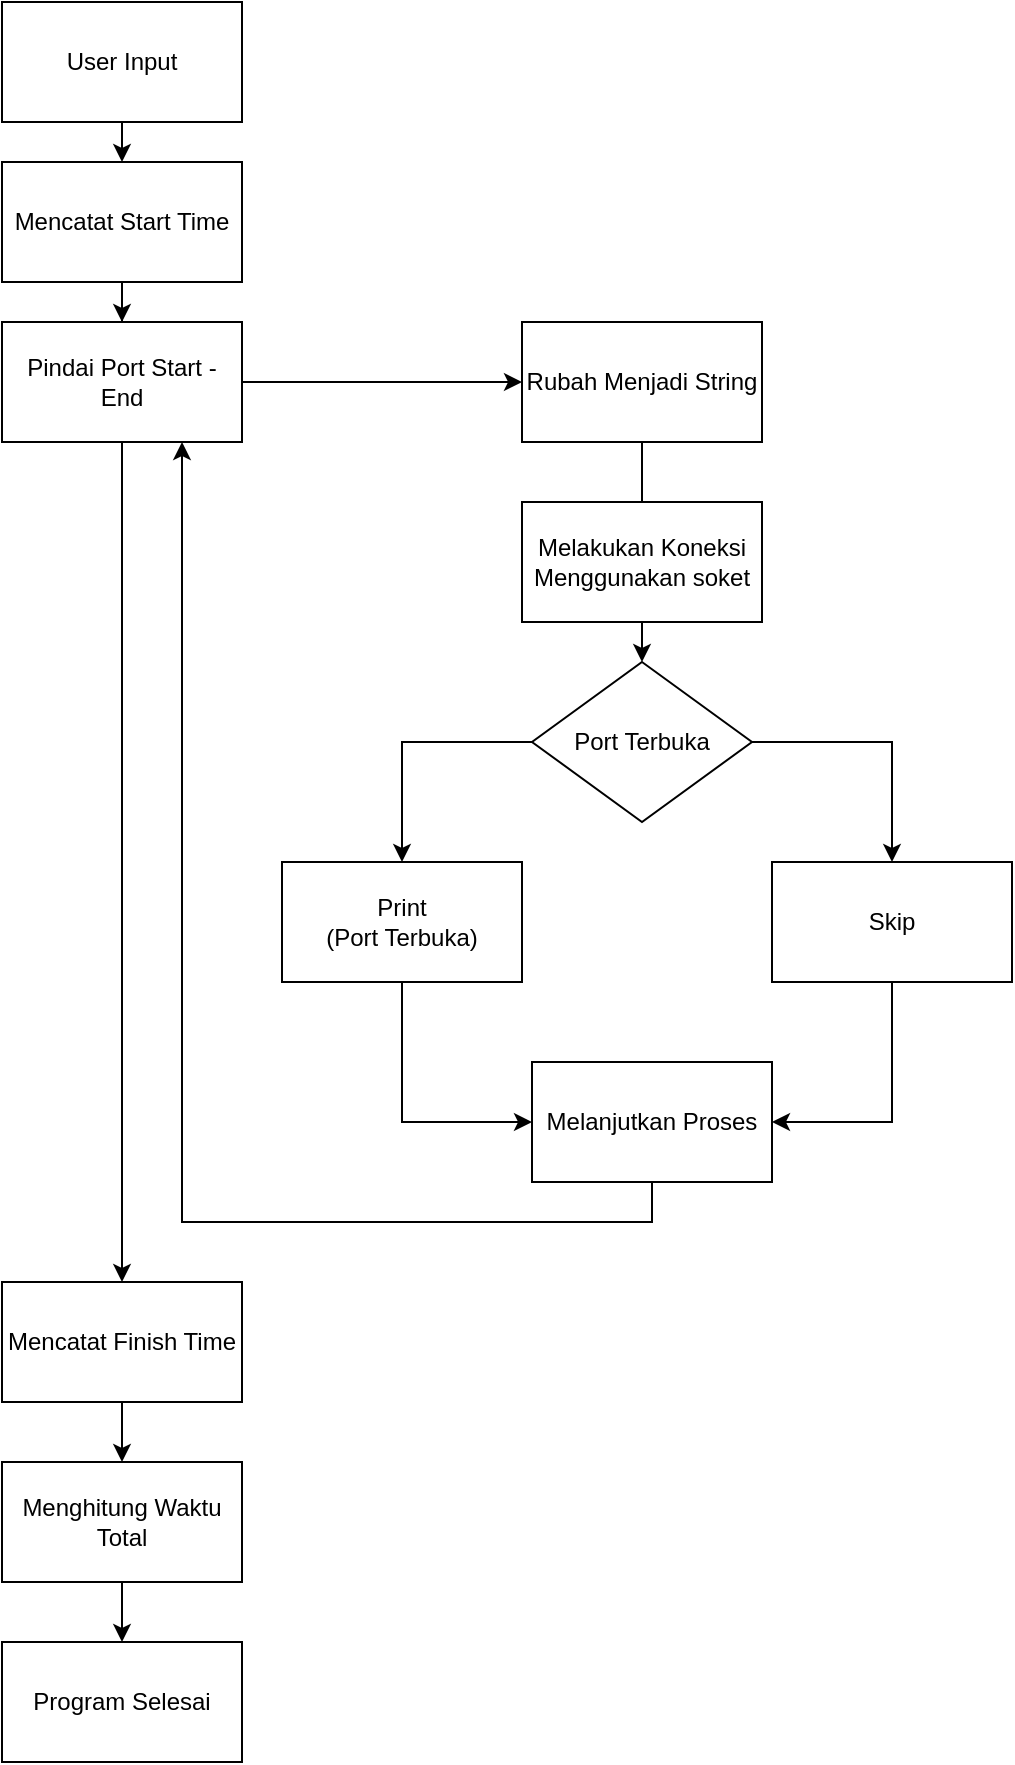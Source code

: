 <mxfile version="23.1.2" type="github">
  <diagram name="Halaman-1" id="__BLz5A6bXq1-FUiN866">
    <mxGraphModel dx="1812" dy="824" grid="1" gridSize="10" guides="1" tooltips="1" connect="1" arrows="1" fold="1" page="1" pageScale="1" pageWidth="827" pageHeight="1169" math="0" shadow="0">
      <root>
        <mxCell id="0" />
        <mxCell id="1" parent="0" />
        <mxCell id="9bDaLFR3BEHSSWNF5F39-1" style="edgeStyle=orthogonalEdgeStyle;rounded=0;orthogonalLoop=1;jettySize=auto;html=1;exitX=0.5;exitY=1;exitDx=0;exitDy=0;entryX=0.5;entryY=0;entryDx=0;entryDy=0;" edge="1" parent="1" source="9bDaLFR3BEHSSWNF5F39-2" target="9bDaLFR3BEHSSWNF5F39-4">
          <mxGeometry relative="1" as="geometry" />
        </mxCell>
        <mxCell id="9bDaLFR3BEHSSWNF5F39-2" value="User Input" style="rounded=0;whiteSpace=wrap;html=1;" vertex="1" parent="1">
          <mxGeometry x="161" y="145" width="120" height="60" as="geometry" />
        </mxCell>
        <mxCell id="9bDaLFR3BEHSSWNF5F39-3" style="edgeStyle=orthogonalEdgeStyle;rounded=0;orthogonalLoop=1;jettySize=auto;html=1;exitX=0.5;exitY=1;exitDx=0;exitDy=0;" edge="1" parent="1" source="9bDaLFR3BEHSSWNF5F39-4" target="9bDaLFR3BEHSSWNF5F39-7">
          <mxGeometry relative="1" as="geometry" />
        </mxCell>
        <mxCell id="9bDaLFR3BEHSSWNF5F39-4" value="Mencatat Start Time" style="rounded=0;whiteSpace=wrap;html=1;" vertex="1" parent="1">
          <mxGeometry x="161" y="225" width="120" height="60" as="geometry" />
        </mxCell>
        <mxCell id="9bDaLFR3BEHSSWNF5F39-5" style="edgeStyle=orthogonalEdgeStyle;rounded=0;orthogonalLoop=1;jettySize=auto;html=1;exitX=1;exitY=0.5;exitDx=0;exitDy=0;entryX=0;entryY=0.5;entryDx=0;entryDy=0;" edge="1" parent="1" source="9bDaLFR3BEHSSWNF5F39-7" target="9bDaLFR3BEHSSWNF5F39-9">
          <mxGeometry relative="1" as="geometry" />
        </mxCell>
        <mxCell id="9bDaLFR3BEHSSWNF5F39-6" style="edgeStyle=orthogonalEdgeStyle;rounded=0;orthogonalLoop=1;jettySize=auto;html=1;exitX=0.5;exitY=1;exitDx=0;exitDy=0;entryX=0.5;entryY=0;entryDx=0;entryDy=0;" edge="1" parent="1" source="9bDaLFR3BEHSSWNF5F39-7" target="9bDaLFR3BEHSSWNF5F39-21">
          <mxGeometry relative="1" as="geometry" />
        </mxCell>
        <mxCell id="9bDaLFR3BEHSSWNF5F39-7" value="Pindai Port Start - End" style="rounded=0;whiteSpace=wrap;html=1;" vertex="1" parent="1">
          <mxGeometry x="161" y="305" width="120" height="60" as="geometry" />
        </mxCell>
        <mxCell id="9bDaLFR3BEHSSWNF5F39-8" value="" style="edgeStyle=orthogonalEdgeStyle;rounded=0;orthogonalLoop=1;jettySize=auto;html=1;" edge="1" parent="1" source="9bDaLFR3BEHSSWNF5F39-9" target="9bDaLFR3BEHSSWNF5F39-13">
          <mxGeometry relative="1" as="geometry" />
        </mxCell>
        <mxCell id="9bDaLFR3BEHSSWNF5F39-9" value="Rubah Menjadi String" style="rounded=0;whiteSpace=wrap;html=1;" vertex="1" parent="1">
          <mxGeometry x="421" y="305" width="120" height="60" as="geometry" />
        </mxCell>
        <mxCell id="9bDaLFR3BEHSSWNF5F39-10" value="Melakukan Koneksi Menggunakan soket" style="rounded=0;whiteSpace=wrap;html=1;" vertex="1" parent="1">
          <mxGeometry x="421" y="395" width="120" height="60" as="geometry" />
        </mxCell>
        <mxCell id="9bDaLFR3BEHSSWNF5F39-11" style="edgeStyle=orthogonalEdgeStyle;rounded=0;orthogonalLoop=1;jettySize=auto;html=1;exitX=0;exitY=0.5;exitDx=0;exitDy=0;entryX=0.5;entryY=0;entryDx=0;entryDy=0;" edge="1" parent="1" source="9bDaLFR3BEHSSWNF5F39-13" target="9bDaLFR3BEHSSWNF5F39-15">
          <mxGeometry relative="1" as="geometry" />
        </mxCell>
        <mxCell id="9bDaLFR3BEHSSWNF5F39-12" style="edgeStyle=orthogonalEdgeStyle;rounded=0;orthogonalLoop=1;jettySize=auto;html=1;exitX=1;exitY=0.5;exitDx=0;exitDy=0;entryX=0.5;entryY=0;entryDx=0;entryDy=0;" edge="1" parent="1" source="9bDaLFR3BEHSSWNF5F39-13" target="9bDaLFR3BEHSSWNF5F39-17">
          <mxGeometry relative="1" as="geometry" />
        </mxCell>
        <mxCell id="9bDaLFR3BEHSSWNF5F39-13" value="Port Terbuka" style="rhombus;whiteSpace=wrap;html=1;" vertex="1" parent="1">
          <mxGeometry x="426" y="475" width="110" height="80" as="geometry" />
        </mxCell>
        <mxCell id="9bDaLFR3BEHSSWNF5F39-14" style="edgeStyle=orthogonalEdgeStyle;rounded=0;orthogonalLoop=1;jettySize=auto;html=1;exitX=0.5;exitY=1;exitDx=0;exitDy=0;entryX=0;entryY=0.5;entryDx=0;entryDy=0;" edge="1" parent="1" source="9bDaLFR3BEHSSWNF5F39-15" target="9bDaLFR3BEHSSWNF5F39-19">
          <mxGeometry relative="1" as="geometry" />
        </mxCell>
        <mxCell id="9bDaLFR3BEHSSWNF5F39-15" value="Print &lt;br&gt;(Port Terbuka)" style="rounded=0;whiteSpace=wrap;html=1;" vertex="1" parent="1">
          <mxGeometry x="301" y="575" width="120" height="60" as="geometry" />
        </mxCell>
        <mxCell id="9bDaLFR3BEHSSWNF5F39-16" style="edgeStyle=orthogonalEdgeStyle;rounded=0;orthogonalLoop=1;jettySize=auto;html=1;exitX=0.5;exitY=1;exitDx=0;exitDy=0;entryX=1;entryY=0.5;entryDx=0;entryDy=0;" edge="1" parent="1" source="9bDaLFR3BEHSSWNF5F39-17" target="9bDaLFR3BEHSSWNF5F39-19">
          <mxGeometry relative="1" as="geometry" />
        </mxCell>
        <mxCell id="9bDaLFR3BEHSSWNF5F39-17" value="Skip" style="rounded=0;whiteSpace=wrap;html=1;" vertex="1" parent="1">
          <mxGeometry x="546" y="575" width="120" height="60" as="geometry" />
        </mxCell>
        <mxCell id="9bDaLFR3BEHSSWNF5F39-18" style="edgeStyle=orthogonalEdgeStyle;rounded=0;orthogonalLoop=1;jettySize=auto;html=1;exitX=0.5;exitY=1;exitDx=0;exitDy=0;entryX=0.75;entryY=1;entryDx=0;entryDy=0;" edge="1" parent="1" source="9bDaLFR3BEHSSWNF5F39-19" target="9bDaLFR3BEHSSWNF5F39-7">
          <mxGeometry relative="1" as="geometry">
            <mxPoint x="171" y="475" as="targetPoint" />
          </mxGeometry>
        </mxCell>
        <mxCell id="9bDaLFR3BEHSSWNF5F39-19" value="Melanjutkan Proses" style="rounded=0;whiteSpace=wrap;html=1;" vertex="1" parent="1">
          <mxGeometry x="426" y="675" width="120" height="60" as="geometry" />
        </mxCell>
        <mxCell id="9bDaLFR3BEHSSWNF5F39-20" style="edgeStyle=orthogonalEdgeStyle;rounded=0;orthogonalLoop=1;jettySize=auto;html=1;exitX=0.5;exitY=1;exitDx=0;exitDy=0;" edge="1" parent="1" source="9bDaLFR3BEHSSWNF5F39-21" target="9bDaLFR3BEHSSWNF5F39-23">
          <mxGeometry relative="1" as="geometry" />
        </mxCell>
        <mxCell id="9bDaLFR3BEHSSWNF5F39-21" value="Mencatat Finish Time" style="rounded=0;whiteSpace=wrap;html=1;" vertex="1" parent="1">
          <mxGeometry x="161" y="785" width="120" height="60" as="geometry" />
        </mxCell>
        <mxCell id="9bDaLFR3BEHSSWNF5F39-22" style="edgeStyle=orthogonalEdgeStyle;rounded=0;orthogonalLoop=1;jettySize=auto;html=1;exitX=0.5;exitY=1;exitDx=0;exitDy=0;entryX=0.5;entryY=0;entryDx=0;entryDy=0;" edge="1" parent="1" source="9bDaLFR3BEHSSWNF5F39-23" target="9bDaLFR3BEHSSWNF5F39-24">
          <mxGeometry relative="1" as="geometry" />
        </mxCell>
        <mxCell id="9bDaLFR3BEHSSWNF5F39-23" value="Menghitung Waktu Total" style="rounded=0;whiteSpace=wrap;html=1;" vertex="1" parent="1">
          <mxGeometry x="161" y="875" width="120" height="60" as="geometry" />
        </mxCell>
        <mxCell id="9bDaLFR3BEHSSWNF5F39-24" value="Program Selesai" style="rounded=0;whiteSpace=wrap;html=1;" vertex="1" parent="1">
          <mxGeometry x="161" y="965" width="120" height="60" as="geometry" />
        </mxCell>
      </root>
    </mxGraphModel>
  </diagram>
</mxfile>
